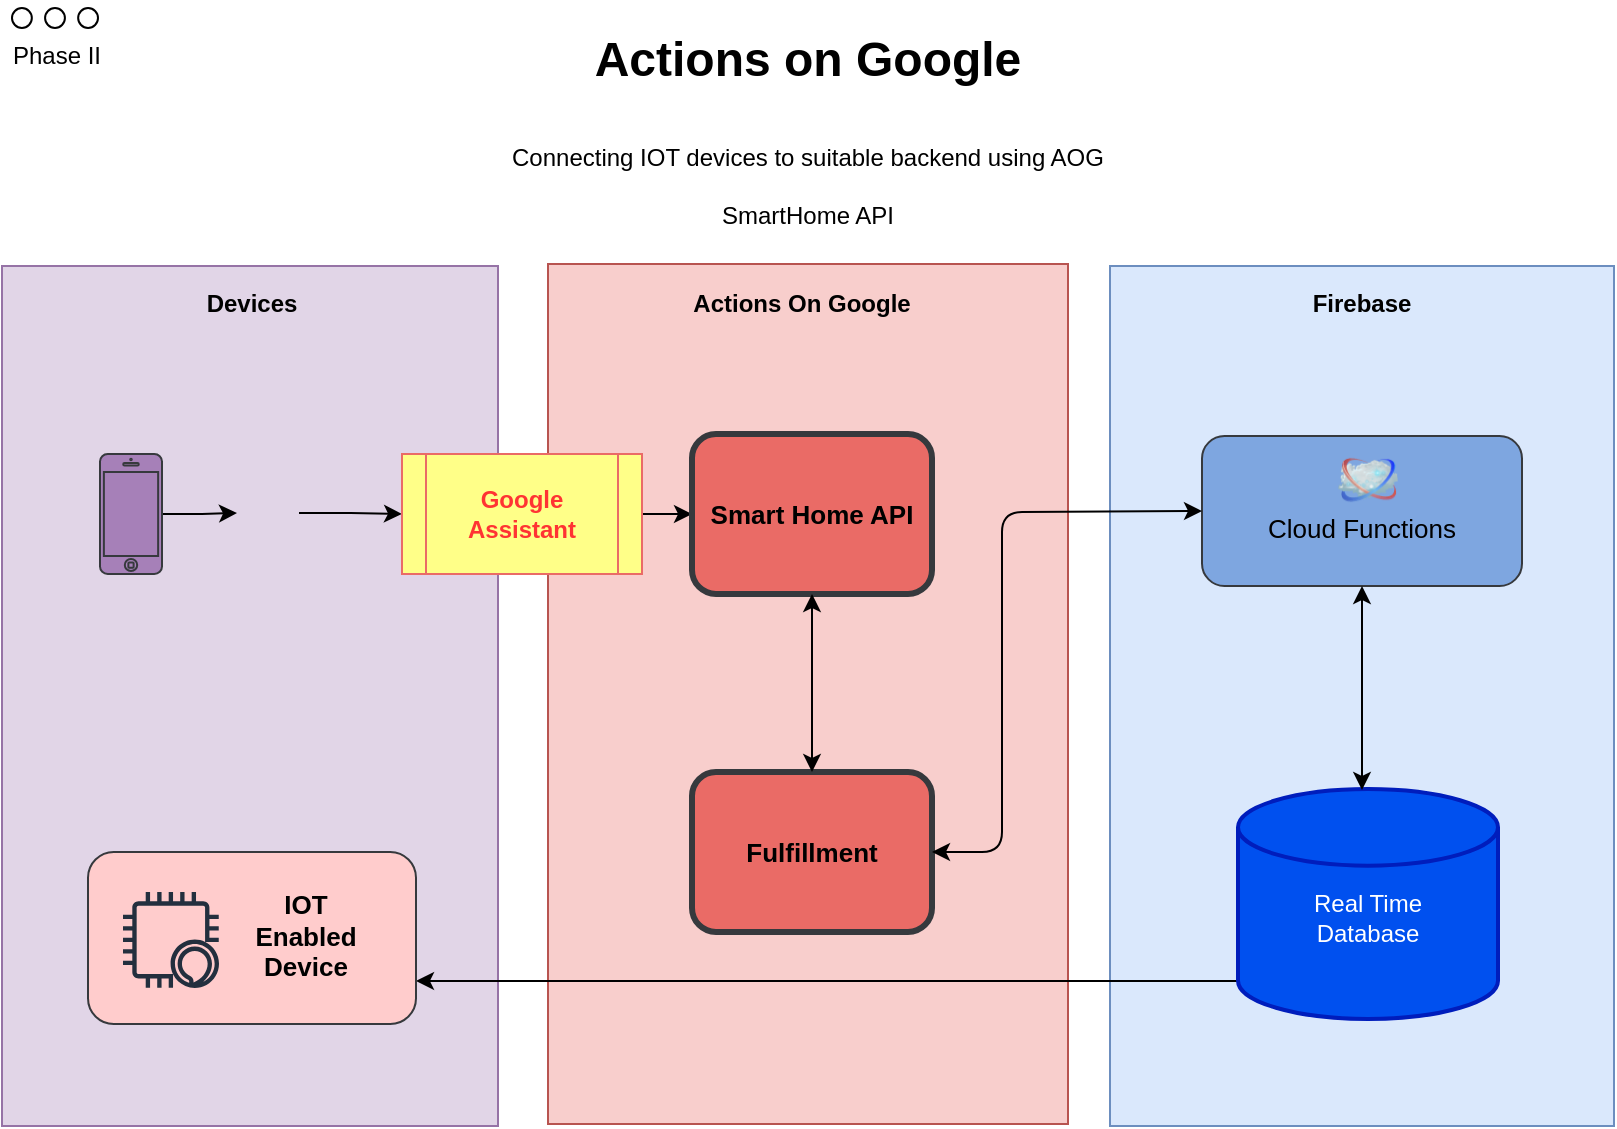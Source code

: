 <mxfile version="11.1.4" type="device"><diagram id="-t9GyR-0QvlFX_HXj88b" name="Page-1"><mxGraphModel dx="868" dy="512" grid="1" gridSize="10" guides="1" tooltips="1" connect="1" arrows="1" fold="1" page="1" pageScale="1" pageWidth="827" pageHeight="583" math="0" shadow="0"><root><mxCell id="0"/><mxCell id="1" parent="0"/><mxCell id="Mm5r9gDfA2ez9rH-iskp-1" value="&lt;h1&gt;&lt;span&gt;Actions on Google&lt;/span&gt;&lt;/h1&gt;&lt;h1&gt;&lt;span style=&quot;font-size: 12px ; font-weight: normal&quot;&gt;Connecting IOT devices to suitable backend using AOG SmartHome API&lt;/span&gt;&lt;br&gt;&lt;/h1&gt;" style="text;html=1;strokeColor=none;fillColor=none;spacing=5;spacingTop=-20;whiteSpace=wrap;overflow=hidden;rounded=0;align=center;" vertex="1" parent="1"><mxGeometry x="238" y="18" width="350" height="110" as="geometry"/></mxCell><mxCell id="Mm5r9gDfA2ez9rH-iskp-3" value="Phase II" style="verticalLabelPosition=bottom;shadow=0;dashed=0;align=center;fillColor=#ffffff;html=1;verticalAlign=top;strokeWidth=1;shape=mxgraph.electrical.transmission.terminal_3_phase;pointerEvents=1;" vertex="1" parent="1"><mxGeometry x="15" y="12" width="43" height="10" as="geometry"/></mxCell><mxCell id="Mm5r9gDfA2ez9rH-iskp-4" value="" style="rounded=0;whiteSpace=wrap;html=1;rotation=90;fillColor=#e1d5e7;strokeColor=#9673a6;" vertex="1" parent="1"><mxGeometry x="-81" y="232" width="430" height="248" as="geometry"/></mxCell><mxCell id="Mm5r9gDfA2ez9rH-iskp-5" value="&lt;b&gt;Devices&lt;/b&gt;" style="text;html=1;strokeColor=none;fillColor=none;align=center;verticalAlign=middle;whiteSpace=wrap;rounded=0;" vertex="1" parent="1"><mxGeometry x="115" y="150" width="40" height="20" as="geometry"/></mxCell><mxCell id="Mm5r9gDfA2ez9rH-iskp-6" value="" style="rounded=0;whiteSpace=wrap;html=1;rotation=90;fillColor=#f8cecc;strokeColor=#b85450;" vertex="1" parent="1"><mxGeometry x="198" y="225" width="430" height="260" as="geometry"/></mxCell><mxCell id="Mm5r9gDfA2ez9rH-iskp-7" value="&lt;b&gt;Actions On Google&lt;/b&gt;" style="text;html=1;strokeColor=none;fillColor=none;align=center;verticalAlign=middle;whiteSpace=wrap;rounded=0;" vertex="1" parent="1"><mxGeometry x="340" y="150" width="140" height="20" as="geometry"/></mxCell><mxCell id="Mm5r9gDfA2ez9rH-iskp-8" value="" style="rounded=0;whiteSpace=wrap;html=1;rotation=90;fillColor=#dae8fc;strokeColor=#6c8ebf;" vertex="1" parent="1"><mxGeometry x="475" y="230" width="430" height="252" as="geometry"/></mxCell><mxCell id="Mm5r9gDfA2ez9rH-iskp-9" value="&lt;b&gt;Firebase&lt;/b&gt;" style="text;html=1;strokeColor=none;fillColor=none;align=center;verticalAlign=middle;whiteSpace=wrap;rounded=0;" vertex="1" parent="1"><mxGeometry x="670" y="150" width="40" height="20" as="geometry"/></mxCell><mxCell id="Mm5r9gDfA2ez9rH-iskp-18" value="" style="edgeStyle=orthogonalEdgeStyle;rounded=0;orthogonalLoop=1;jettySize=auto;html=1;fontSize=13;" edge="1" parent="1" source="Mm5r9gDfA2ez9rH-iskp-10" target="Mm5r9gDfA2ez9rH-iskp-12"><mxGeometry relative="1" as="geometry"/></mxCell><mxCell id="Mm5r9gDfA2ez9rH-iskp-10" value="" style="shape=image;html=1;verticalAlign=top;verticalLabelPosition=bottom;labelBackgroundColor=#ffffff;imageAspect=0;aspect=fixed;image=https://cdn4.iconfinder.com/data/icons/essential-app-1/16/mic-microphone-record-speak-128.png" vertex="1" parent="1"><mxGeometry x="127.5" y="249" width="31" height="31" as="geometry"/></mxCell><mxCell id="Mm5r9gDfA2ez9rH-iskp-44" style="edgeStyle=orthogonalEdgeStyle;rounded=0;orthogonalLoop=1;jettySize=auto;html=1;exitX=0;exitY=0.85;exitDx=0;exitDy=0;exitPerimeter=0;entryX=1;entryY=0.75;entryDx=0;entryDy=0;fontSize=13;" edge="1" parent="1" source="Mm5r9gDfA2ez9rH-iskp-11" target="Mm5r9gDfA2ez9rH-iskp-38"><mxGeometry relative="1" as="geometry"><Array as="points"><mxPoint x="628" y="499"/></Array></mxGeometry></mxCell><mxCell id="Mm5r9gDfA2ez9rH-iskp-11" value="&lt;br&gt;Real Time&lt;br&gt;Database" style="strokeWidth=2;html=1;shape=mxgraph.flowchart.database;whiteSpace=wrap;fillColor=#0050ef;strokeColor=#001DBC;fontColor=#ffffff;" vertex="1" parent="1"><mxGeometry x="628" y="402.5" width="130" height="115" as="geometry"/></mxCell><mxCell id="Mm5r9gDfA2ez9rH-iskp-19" style="edgeStyle=orthogonalEdgeStyle;rounded=0;orthogonalLoop=1;jettySize=auto;html=1;exitX=1;exitY=0.5;exitDx=0;exitDy=0;entryX=0;entryY=0.5;entryDx=0;entryDy=0;fontSize=13;" edge="1" parent="1" source="Mm5r9gDfA2ez9rH-iskp-12" target="Mm5r9gDfA2ez9rH-iskp-14"><mxGeometry relative="1" as="geometry"/></mxCell><mxCell id="Mm5r9gDfA2ez9rH-iskp-12" value="&lt;b&gt;&lt;font color=&quot;#ff3333&quot;&gt;Google&lt;br&gt;Assistant&lt;/font&gt;&lt;/b&gt;" style="shape=process;whiteSpace=wrap;html=1;backgroundOutline=1;fillColor=#ffff88;strokeColor=#EA6B66;" vertex="1" parent="1"><mxGeometry x="210" y="235" width="120" height="60" as="geometry"/></mxCell><mxCell id="Mm5r9gDfA2ez9rH-iskp-14" value="Smart Home API" style="shape=ext;rounded=1;html=1;whiteSpace=wrap;strokeWidth=3;fillColor=#EA6B66;strokeColor=#36393d;fontStyle=1;fontSize=13;" vertex="1" parent="1"><mxGeometry x="355" y="225" width="120" height="80" as="geometry"/></mxCell><mxCell id="Mm5r9gDfA2ez9rH-iskp-15" value="Fulfillment" style="shape=ext;rounded=1;html=1;whiteSpace=wrap;strokeWidth=3;fillColor=#EA6B66;strokeColor=#36393d;fontStyle=1;fontSize=13;" vertex="1" parent="1"><mxGeometry x="355" y="394" width="120" height="80" as="geometry"/></mxCell><mxCell id="Mm5r9gDfA2ez9rH-iskp-22" style="edgeStyle=orthogonalEdgeStyle;rounded=0;orthogonalLoop=1;jettySize=auto;html=1;fontSize=13;" edge="1" parent="1" source="Mm5r9gDfA2ez9rH-iskp-17" target="Mm5r9gDfA2ez9rH-iskp-10"><mxGeometry relative="1" as="geometry"/></mxCell><mxCell id="Mm5r9gDfA2ez9rH-iskp-17" value="" style="html=1;verticalLabelPosition=bottom;labelBackgroundColor=#ffffff;verticalAlign=top;shadow=0;dashed=0;strokeWidth=1;shape=mxgraph.ios7.misc.iphone;fillColor=#A680B8;strokeColor=#36393d;fontSize=13;" vertex="1" parent="1"><mxGeometry x="59" y="235" width="31" height="60" as="geometry"/></mxCell><mxCell id="Mm5r9gDfA2ez9rH-iskp-29" value="&lt;br&gt;Cloud Functions" style="rounded=1;whiteSpace=wrap;html=1;fillColor=#7EA6E0;fontSize=13;strokeColor=#36393d;" vertex="1" parent="1"><mxGeometry x="610" y="226" width="160" height="75" as="geometry"/></mxCell><mxCell id="Mm5r9gDfA2ez9rH-iskp-30" value="" style="image;html=1;labelBackgroundColor=#ffffff;image=img/lib/clip_art/networking/Cloud_128x128.png;fillColor=#7EA6E0;fontSize=13;" vertex="1" parent="1"><mxGeometry x="678" y="229" width="30" height="38" as="geometry"/></mxCell><mxCell id="Mm5r9gDfA2ez9rH-iskp-32" value="" style="endArrow=classic;startArrow=classic;html=1;fontSize=13;entryX=0.5;entryY=1;entryDx=0;entryDy=0;" edge="1" parent="1" target="Mm5r9gDfA2ez9rH-iskp-29"><mxGeometry width="50" height="50" relative="1" as="geometry"><mxPoint x="690" y="403" as="sourcePoint"/><mxPoint x="290" y="590" as="targetPoint"/></mxGeometry></mxCell><mxCell id="Mm5r9gDfA2ez9rH-iskp-38" value="" style="rounded=1;whiteSpace=wrap;html=1;fillColor=#ffcccc;fontSize=13;strokeColor=#36393d;" vertex="1" parent="1"><mxGeometry x="53" y="434" width="164" height="86" as="geometry"/></mxCell><mxCell id="Mm5r9gDfA2ez9rH-iskp-37" value="" style="outlineConnect=0;fontColor=#232F3E;gradientColor=none;strokeColor=#232F3E;fillColor=none;dashed=0;verticalLabelPosition=bottom;verticalAlign=top;align=center;html=1;fontSize=12;fontStyle=0;aspect=fixed;shape=mxgraph.aws4.resourceIcon;resIcon=mxgraph.aws4.alexa_enabled_device;movable=0;resizable=0;rotatable=0;deletable=0;editable=0;connectable=0;" vertex="1" parent="1"><mxGeometry x="64.5" y="448" width="60" height="60" as="geometry"/></mxCell><mxCell id="Mm5r9gDfA2ez9rH-iskp-42" value="IOT&lt;br&gt;Enabled&lt;br&gt;Device" style="text;html=1;strokeColor=none;fillColor=none;align=center;verticalAlign=middle;whiteSpace=wrap;rounded=0;fontSize=13;fontStyle=1" vertex="1" parent="1"><mxGeometry x="141.5" y="466" width="40" height="20" as="geometry"/></mxCell><mxCell id="Mm5r9gDfA2ez9rH-iskp-46" value="" style="endArrow=classic;startArrow=classic;html=1;fontSize=13;entryX=0.5;entryY=1;entryDx=0;entryDy=0;exitX=0.5;exitY=0;exitDx=0;exitDy=0;" edge="1" parent="1" source="Mm5r9gDfA2ez9rH-iskp-15" target="Mm5r9gDfA2ez9rH-iskp-14"><mxGeometry width="50" height="50" relative="1" as="geometry"><mxPoint x="10" y="640" as="sourcePoint"/><mxPoint x="60" y="590" as="targetPoint"/></mxGeometry></mxCell><mxCell id="Mm5r9gDfA2ez9rH-iskp-47" value="" style="endArrow=classic;startArrow=classic;html=1;fontSize=13;entryX=0;entryY=0.5;entryDx=0;entryDy=0;exitX=1;exitY=0.5;exitDx=0;exitDy=0;" edge="1" parent="1" source="Mm5r9gDfA2ez9rH-iskp-15" target="Mm5r9gDfA2ez9rH-iskp-29"><mxGeometry width="50" height="50" relative="1" as="geometry"><mxPoint x="10" y="640" as="sourcePoint"/><mxPoint x="60" y="590" as="targetPoint"/><Array as="points"><mxPoint x="510" y="434"/><mxPoint x="510" y="264"/></Array></mxGeometry></mxCell></root></mxGraphModel></diagram></mxfile>
